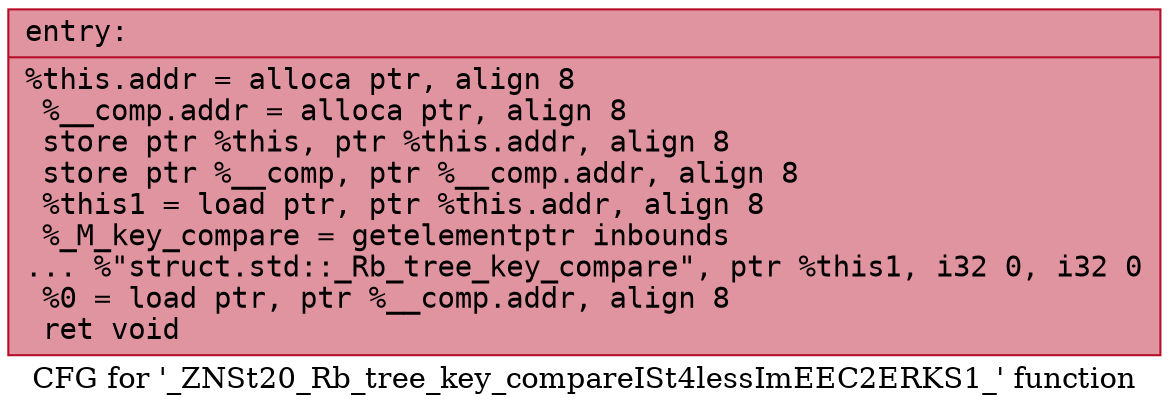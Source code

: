digraph "CFG for '_ZNSt20_Rb_tree_key_compareISt4lessImEEC2ERKS1_' function" {
	label="CFG for '_ZNSt20_Rb_tree_key_compareISt4lessImEEC2ERKS1_' function";

	Node0x560dca166270 [shape=record,color="#b70d28ff", style=filled, fillcolor="#b70d2870" fontname="Courier",label="{entry:\l|  %this.addr = alloca ptr, align 8\l  %__comp.addr = alloca ptr, align 8\l  store ptr %this, ptr %this.addr, align 8\l  store ptr %__comp, ptr %__comp.addr, align 8\l  %this1 = load ptr, ptr %this.addr, align 8\l  %_M_key_compare = getelementptr inbounds\l... %\"struct.std::_Rb_tree_key_compare\", ptr %this1, i32 0, i32 0\l  %0 = load ptr, ptr %__comp.addr, align 8\l  ret void\l}"];
}
